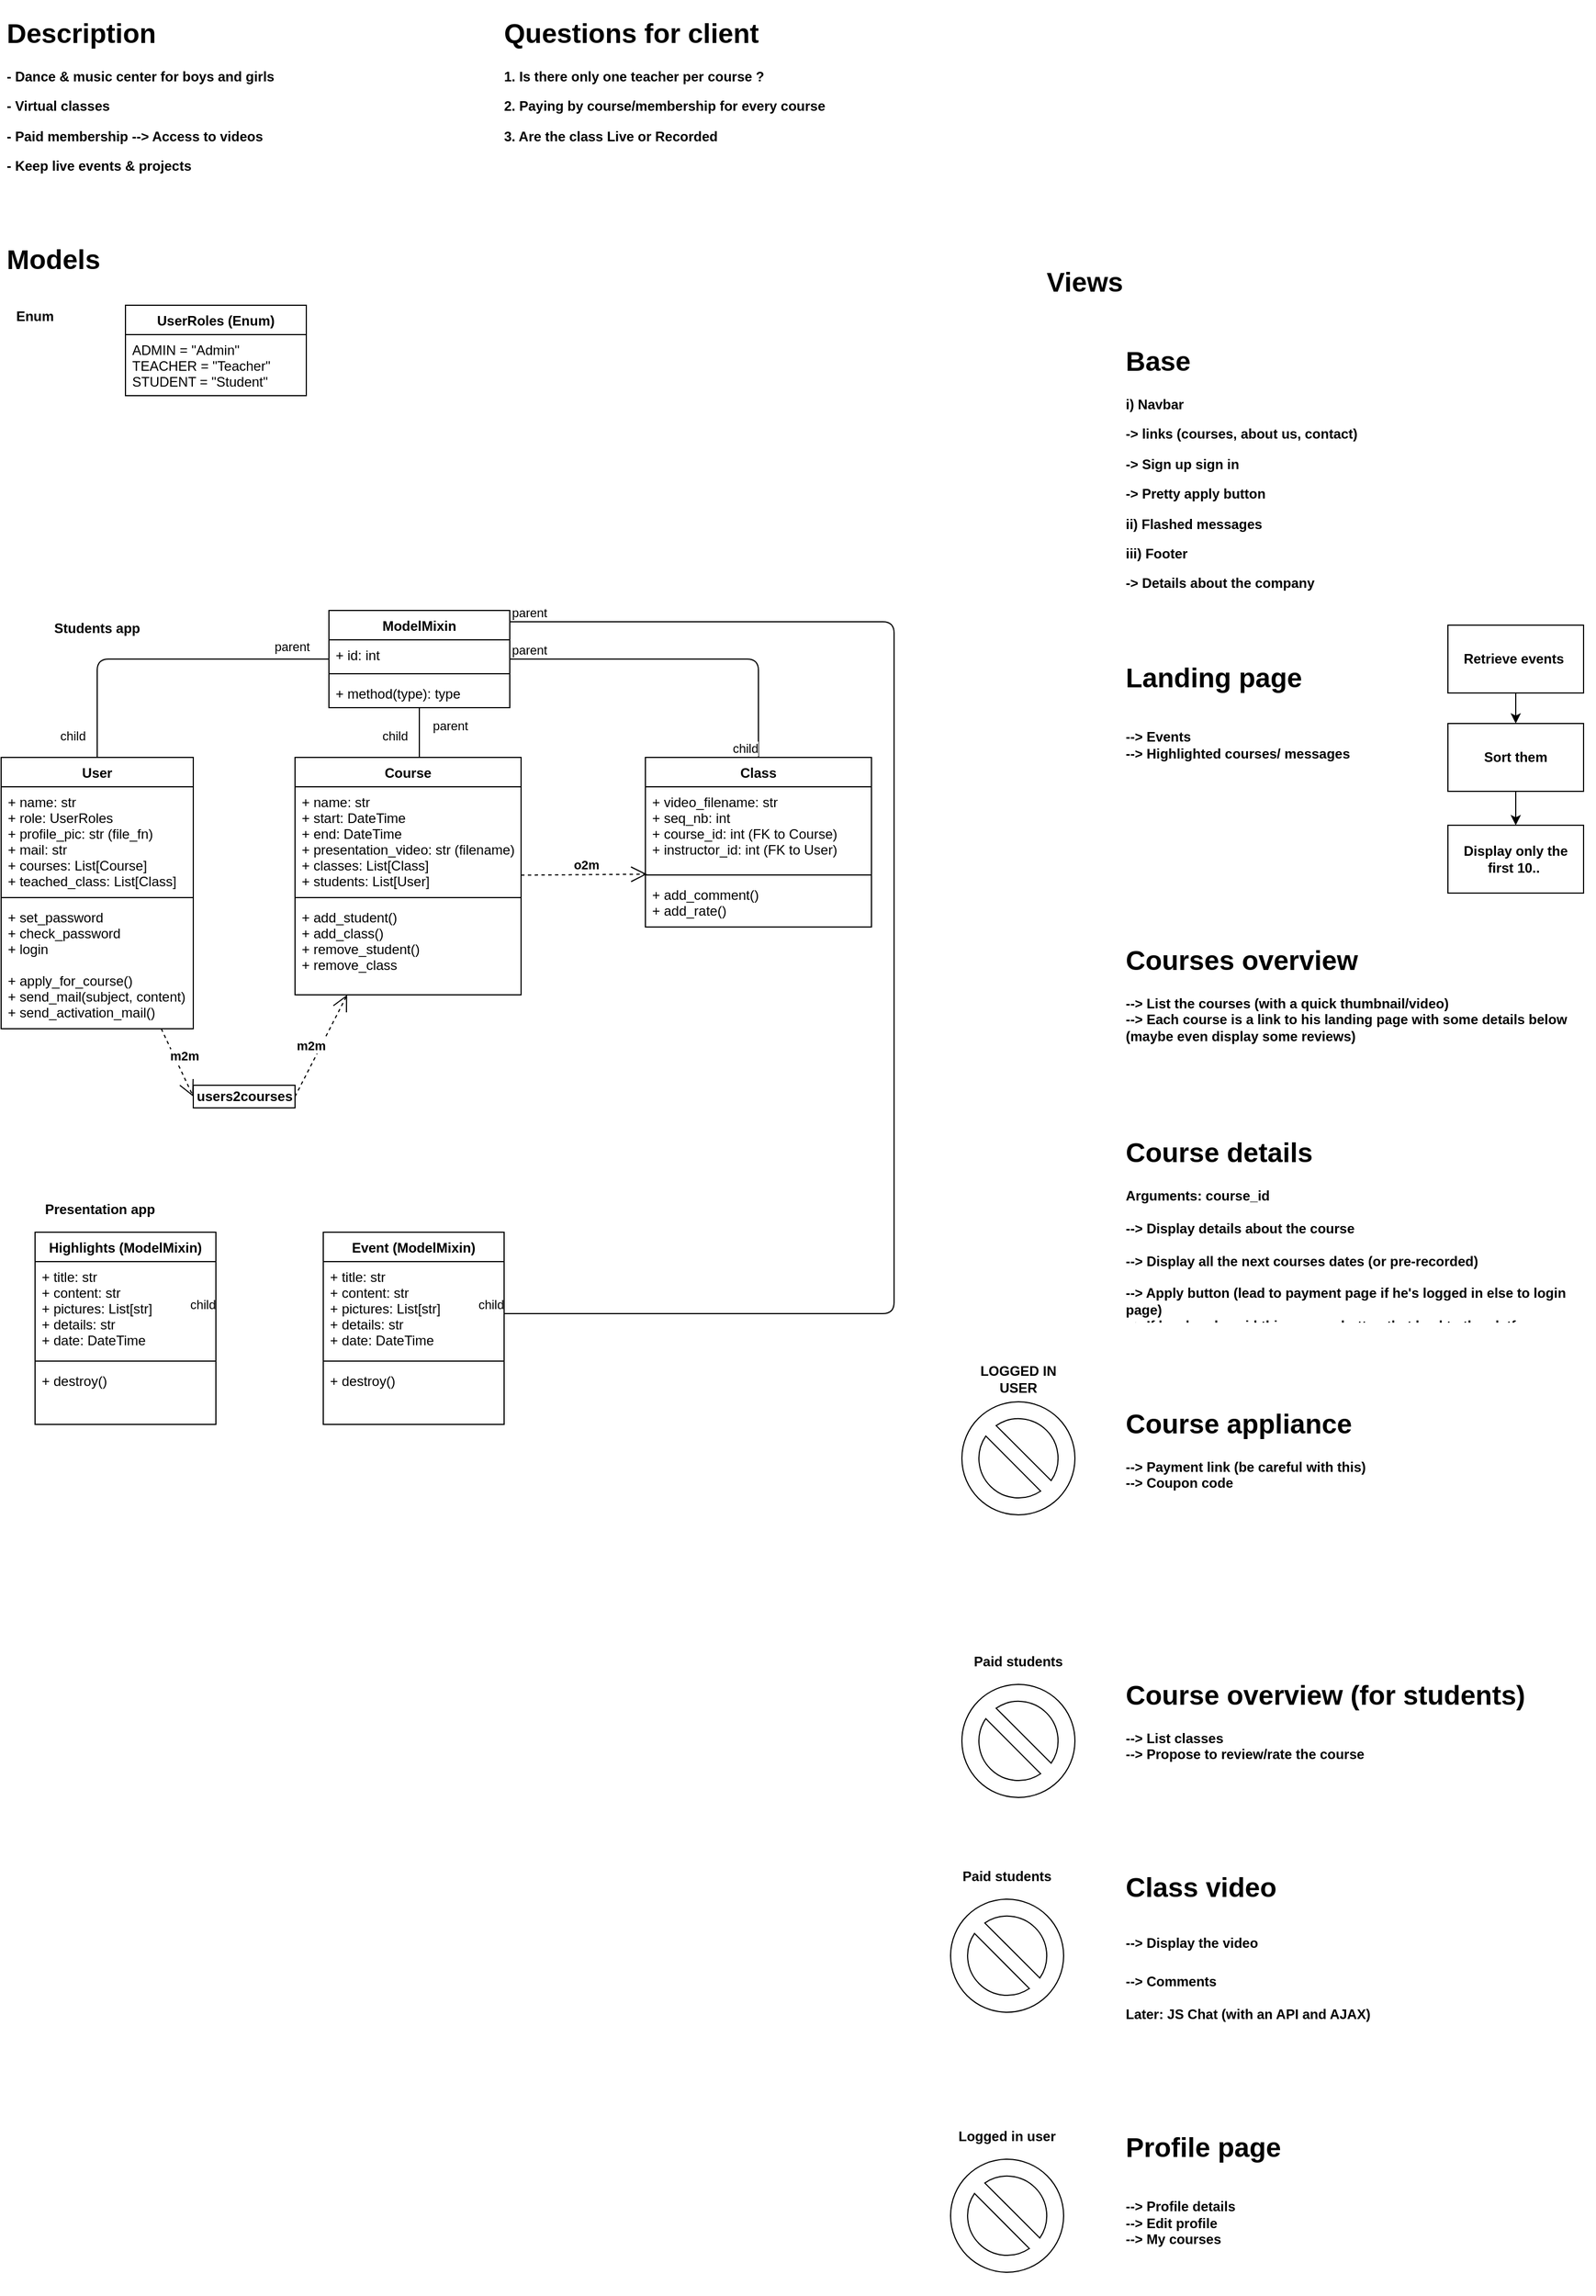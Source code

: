<mxfile version="13.6.2" type="github">
  <diagram id="jqMXH02cetuMHW4TLBpH" name="Page-1">
    <mxGraphModel dx="3437" dy="1388" grid="1" gridSize="10" guides="1" tooltips="1" connect="1" arrows="1" fold="1" page="1" pageScale="1" pageWidth="850" pageHeight="1100" math="0" shadow="0">
      <root>
        <mxCell id="0" />
        <mxCell id="1" parent="0" />
        <mxCell id="0vnqVVDZYgHV2xOUhFPe-1" value="&lt;h1&gt;Description&lt;/h1&gt;&lt;p&gt;- Dance &amp;amp; music center for boys and girls&lt;/p&gt;&lt;p&gt;- Virtual classes&lt;/p&gt;&lt;p&gt;- Paid membership --&amp;gt; Access to videos&lt;/p&gt;&lt;p&gt;- Keep live events &amp;amp; projects&lt;/p&gt;" style="text;html=1;strokeColor=none;fillColor=none;spacing=5;spacingTop=-20;whiteSpace=wrap;overflow=hidden;rounded=0;fontStyle=1" vertex="1" parent="1">
          <mxGeometry x="30" y="60" width="250" height="150" as="geometry" />
        </mxCell>
        <mxCell id="0vnqVVDZYgHV2xOUhFPe-2" value="&lt;h1&gt;Models&lt;/h1&gt;&lt;div&gt;&lt;br&gt;&lt;/div&gt;" style="text;html=1;strokeColor=none;fillColor=none;spacing=5;spacingTop=-20;whiteSpace=wrap;overflow=hidden;rounded=0;fontStyle=1" vertex="1" parent="1">
          <mxGeometry x="30" y="260" width="190" height="30" as="geometry" />
        </mxCell>
        <mxCell id="0vnqVVDZYgHV2xOUhFPe-3" value="" style="endArrow=none;html=1;edgeStyle=orthogonalEdgeStyle;fontStyle=1" edge="1" parent="1" source="0vnqVVDZYgHV2xOUhFPe-24" target="0vnqVVDZYgHV2xOUhFPe-20">
          <mxGeometry relative="1" as="geometry">
            <mxPoint x="130" y="640" as="sourcePoint" />
            <mxPoint x="290" y="640" as="targetPoint" />
          </mxGeometry>
        </mxCell>
        <mxCell id="0vnqVVDZYgHV2xOUhFPe-4" value="parent" style="edgeLabel;resizable=0;html=1;align=left;verticalAlign=bottom;" connectable="0" vertex="1" parent="0vnqVVDZYgHV2xOUhFPe-3">
          <mxGeometry x="-1" relative="1" as="geometry">
            <mxPoint x="-50" y="-2.97" as="offset" />
          </mxGeometry>
        </mxCell>
        <mxCell id="0vnqVVDZYgHV2xOUhFPe-5" value="child" style="edgeLabel;resizable=0;html=1;align=right;verticalAlign=bottom;" connectable="0" vertex="1" parent="0vnqVVDZYgHV2xOUhFPe-3">
          <mxGeometry x="1" relative="1" as="geometry">
            <mxPoint x="-10" y="-10.21" as="offset" />
          </mxGeometry>
        </mxCell>
        <mxCell id="0vnqVVDZYgHV2xOUhFPe-6" value="" style="endArrow=none;html=1;edgeStyle=orthogonalEdgeStyle;fontStyle=1" edge="1" parent="1" source="0vnqVVDZYgHV2xOUhFPe-24">
          <mxGeometry relative="1" as="geometry">
            <mxPoint x="520" y="690" as="sourcePoint" />
            <mxPoint x="400.0" y="720" as="targetPoint" />
          </mxGeometry>
        </mxCell>
        <mxCell id="0vnqVVDZYgHV2xOUhFPe-7" value="parent" style="edgeLabel;resizable=0;html=1;align=left;verticalAlign=bottom;" connectable="0" vertex="1" parent="0vnqVVDZYgHV2xOUhFPe-6">
          <mxGeometry x="-1" relative="1" as="geometry">
            <mxPoint x="10" y="24" as="offset" />
          </mxGeometry>
        </mxCell>
        <mxCell id="0vnqVVDZYgHV2xOUhFPe-8" value="child" style="edgeLabel;resizable=0;html=1;align=right;verticalAlign=bottom;" connectable="0" vertex="1" parent="0vnqVVDZYgHV2xOUhFPe-6">
          <mxGeometry x="1" relative="1" as="geometry">
            <mxPoint x="-10" y="-10.14" as="offset" />
          </mxGeometry>
        </mxCell>
        <mxCell id="0vnqVVDZYgHV2xOUhFPe-9" value="&amp;nbsp;o2m" style="endArrow=open;endSize=12;dashed=1;html=1;entryX=0.007;entryY=1.044;entryDx=0;entryDy=0;entryPerimeter=0;fontStyle=1" edge="1" parent="1" source="0vnqVVDZYgHV2xOUhFPe-55" target="0vnqVVDZYgHV2xOUhFPe-29">
          <mxGeometry x="0.001" y="9" width="160" relative="1" as="geometry">
            <mxPoint x="290" y="850" as="sourcePoint" />
            <mxPoint x="450" y="850" as="targetPoint" />
            <mxPoint as="offset" />
          </mxGeometry>
        </mxCell>
        <mxCell id="0vnqVVDZYgHV2xOUhFPe-10" value="m2m" style="endArrow=open;endSize=12;dashed=1;html=1;entryX=0;entryY=0.5;entryDx=0;entryDy=0;fontStyle=1" edge="1" parent="1" source="0vnqVVDZYgHV2xOUhFPe-20" target="0vnqVVDZYgHV2xOUhFPe-11">
          <mxGeometry x="-0.078" y="8" width="160" relative="1" as="geometry">
            <mxPoint x="160" y="950" as="sourcePoint" />
            <mxPoint x="320" y="950" as="targetPoint" />
            <mxPoint as="offset" />
          </mxGeometry>
        </mxCell>
        <mxCell id="0vnqVVDZYgHV2xOUhFPe-11" value="users2courses" style="html=1;fontStyle=1" vertex="1" parent="1">
          <mxGeometry x="200" y="1010" width="90" height="20" as="geometry" />
        </mxCell>
        <mxCell id="0vnqVVDZYgHV2xOUhFPe-12" value="m2m" style="endArrow=open;endSize=12;dashed=1;html=1;exitX=1;exitY=0.5;exitDx=0;exitDy=0;fontStyle=1" edge="1" parent="1" source="0vnqVVDZYgHV2xOUhFPe-11" target="0vnqVVDZYgHV2xOUhFPe-55">
          <mxGeometry x="-0.078" y="8" width="160" relative="1" as="geometry">
            <mxPoint x="200" y="809.69" as="sourcePoint" />
            <mxPoint x="220" y="812.862" as="targetPoint" />
            <mxPoint as="offset" />
          </mxGeometry>
        </mxCell>
        <mxCell id="0vnqVVDZYgHV2xOUhFPe-13" value="Students app" style="text;html=1;strokeColor=none;fillColor=none;align=center;verticalAlign=middle;whiteSpace=wrap;rounded=0;fontStyle=1" vertex="1" parent="1">
          <mxGeometry x="60" y="596" width="110" height="20" as="geometry" />
        </mxCell>
        <mxCell id="0vnqVVDZYgHV2xOUhFPe-14" value="UserRoles (Enum)" style="swimlane;fontStyle=1;align=center;verticalAlign=top;childLayout=stackLayout;horizontal=1;startSize=26;horizontalStack=0;resizeParent=1;resizeParentMax=0;resizeLast=0;collapsible=1;marginBottom=0;" vertex="1" parent="1">
          <mxGeometry x="140" y="320" width="160" height="80" as="geometry" />
        </mxCell>
        <mxCell id="0vnqVVDZYgHV2xOUhFPe-15" value="ADMIN = &quot;Admin&quot;&#xa;TEACHER = &quot;Teacher&quot;&#xa;STUDENT = &quot;Student&quot;" style="text;strokeColor=none;fillColor=none;align=left;verticalAlign=top;spacingLeft=4;spacingRight=4;overflow=hidden;rotatable=0;points=[[0,0.5],[1,0.5]];portConstraint=eastwest;" vertex="1" parent="0vnqVVDZYgHV2xOUhFPe-14">
          <mxGeometry y="26" width="160" height="54" as="geometry" />
        </mxCell>
        <mxCell id="0vnqVVDZYgHV2xOUhFPe-16" value="Presentation app" style="text;html=1;strokeColor=none;fillColor=none;align=center;verticalAlign=middle;whiteSpace=wrap;rounded=0;fontStyle=1" vertex="1" parent="1">
          <mxGeometry x="50" y="1110" width="135" height="20" as="geometry" />
        </mxCell>
        <mxCell id="0vnqVVDZYgHV2xOUhFPe-17" value="" style="endArrow=none;html=1;edgeStyle=orthogonalEdgeStyle;fontStyle=1" edge="1" parent="1" source="0vnqVVDZYgHV2xOUhFPe-24" target="0vnqVVDZYgHV2xOUhFPe-28">
          <mxGeometry relative="1" as="geometry">
            <mxPoint x="550" y="630" as="sourcePoint" />
            <mxPoint x="710" y="630" as="targetPoint" />
          </mxGeometry>
        </mxCell>
        <mxCell id="0vnqVVDZYgHV2xOUhFPe-18" value="parent" style="edgeLabel;resizable=0;html=1;align=left;verticalAlign=bottom;" connectable="0" vertex="1" parent="0vnqVVDZYgHV2xOUhFPe-17">
          <mxGeometry x="-1" relative="1" as="geometry" />
        </mxCell>
        <mxCell id="0vnqVVDZYgHV2xOUhFPe-19" value="child" style="edgeLabel;resizable=0;html=1;align=right;verticalAlign=bottom;" connectable="0" vertex="1" parent="0vnqVVDZYgHV2xOUhFPe-17">
          <mxGeometry x="1" relative="1" as="geometry" />
        </mxCell>
        <mxCell id="0vnqVVDZYgHV2xOUhFPe-20" value="User" style="swimlane;fontStyle=1;align=center;verticalAlign=top;childLayout=stackLayout;horizontal=1;startSize=26;horizontalStack=0;resizeParent=1;resizeParentMax=0;resizeLast=0;collapsible=1;marginBottom=0;" vertex="1" parent="1">
          <mxGeometry x="30" y="720" width="170" height="240" as="geometry" />
        </mxCell>
        <mxCell id="0vnqVVDZYgHV2xOUhFPe-21" value="+ name: str&#xa;+ role: UserRoles&#xa;+ profile_pic: str (file_fn)&#xa;+ mail: str&#xa;+ courses: List[Course]&#xa;+ teached_class: List[Class]" style="text;strokeColor=none;fillColor=none;align=left;verticalAlign=top;spacingLeft=4;spacingRight=4;overflow=hidden;rotatable=0;points=[[0,0.5],[1,0.5]];portConstraint=eastwest;" vertex="1" parent="0vnqVVDZYgHV2xOUhFPe-20">
          <mxGeometry y="26" width="170" height="94" as="geometry" />
        </mxCell>
        <mxCell id="0vnqVVDZYgHV2xOUhFPe-22" value="" style="line;strokeWidth=1;fillColor=none;align=left;verticalAlign=middle;spacingTop=-1;spacingLeft=3;spacingRight=3;rotatable=0;labelPosition=right;points=[];portConstraint=eastwest;" vertex="1" parent="0vnqVVDZYgHV2xOUhFPe-20">
          <mxGeometry y="120" width="170" height="8" as="geometry" />
        </mxCell>
        <mxCell id="0vnqVVDZYgHV2xOUhFPe-23" value="+ set_password&#xa;+ check_password&#xa;+ login&#xa;&#xa;+ apply_for_course()&#xa;+ send_mail(subject, content)&#xa;+ send_activation_mail()&#xa;" style="text;strokeColor=none;fillColor=none;align=left;verticalAlign=top;spacingLeft=4;spacingRight=4;overflow=hidden;rotatable=0;points=[[0,0.5],[1,0.5]];portConstraint=eastwest;" vertex="1" parent="0vnqVVDZYgHV2xOUhFPe-20">
          <mxGeometry y="128" width="170" height="112" as="geometry" />
        </mxCell>
        <mxCell id="0vnqVVDZYgHV2xOUhFPe-24" value="ModelMixin" style="swimlane;fontStyle=1;align=center;verticalAlign=top;childLayout=stackLayout;horizontal=1;startSize=26;horizontalStack=0;resizeParent=1;resizeParentMax=0;resizeLast=0;collapsible=1;marginBottom=0;" vertex="1" parent="1">
          <mxGeometry x="320" y="590" width="160" height="86" as="geometry" />
        </mxCell>
        <mxCell id="0vnqVVDZYgHV2xOUhFPe-25" value="+ id: int" style="text;strokeColor=none;fillColor=none;align=left;verticalAlign=top;spacingLeft=4;spacingRight=4;overflow=hidden;rotatable=0;points=[[0,0.5],[1,0.5]];portConstraint=eastwest;" vertex="1" parent="0vnqVVDZYgHV2xOUhFPe-24">
          <mxGeometry y="26" width="160" height="26" as="geometry" />
        </mxCell>
        <mxCell id="0vnqVVDZYgHV2xOUhFPe-26" value="" style="line;strokeWidth=1;fillColor=none;align=left;verticalAlign=middle;spacingTop=-1;spacingLeft=3;spacingRight=3;rotatable=0;labelPosition=right;points=[];portConstraint=eastwest;" vertex="1" parent="0vnqVVDZYgHV2xOUhFPe-24">
          <mxGeometry y="52" width="160" height="8" as="geometry" />
        </mxCell>
        <mxCell id="0vnqVVDZYgHV2xOUhFPe-27" value="+ method(type): type" style="text;strokeColor=none;fillColor=none;align=left;verticalAlign=top;spacingLeft=4;spacingRight=4;overflow=hidden;rotatable=0;points=[[0,0.5],[1,0.5]];portConstraint=eastwest;" vertex="1" parent="0vnqVVDZYgHV2xOUhFPe-24">
          <mxGeometry y="60" width="160" height="26" as="geometry" />
        </mxCell>
        <mxCell id="0vnqVVDZYgHV2xOUhFPe-28" value="Class" style="swimlane;fontStyle=1;align=center;verticalAlign=top;childLayout=stackLayout;horizontal=1;startSize=26;horizontalStack=0;resizeParent=1;resizeParentMax=0;resizeLast=0;collapsible=1;marginBottom=0;" vertex="1" parent="1">
          <mxGeometry x="600" y="720" width="200" height="150" as="geometry" />
        </mxCell>
        <mxCell id="0vnqVVDZYgHV2xOUhFPe-29" value="+ video_filename: str&#xa;+ seq_nb: int&#xa;+ course_id: int (FK to Course)&#xa;+ instructor_id: int (FK to User)" style="text;strokeColor=none;fillColor=none;align=left;verticalAlign=top;spacingLeft=4;spacingRight=4;overflow=hidden;rotatable=0;points=[[0,0.5],[1,0.5]];portConstraint=eastwest;" vertex="1" parent="0vnqVVDZYgHV2xOUhFPe-28">
          <mxGeometry y="26" width="200" height="74" as="geometry" />
        </mxCell>
        <mxCell id="0vnqVVDZYgHV2xOUhFPe-30" value="" style="line;strokeWidth=1;fillColor=none;align=left;verticalAlign=middle;spacingTop=-1;spacingLeft=3;spacingRight=3;rotatable=0;labelPosition=right;points=[];portConstraint=eastwest;" vertex="1" parent="0vnqVVDZYgHV2xOUhFPe-28">
          <mxGeometry y="100" width="200" height="8" as="geometry" />
        </mxCell>
        <mxCell id="0vnqVVDZYgHV2xOUhFPe-31" value="+ add_comment()&#xa;+ add_rate()" style="text;strokeColor=none;fillColor=none;align=left;verticalAlign=top;spacingLeft=4;spacingRight=4;overflow=hidden;rotatable=0;points=[[0,0.5],[1,0.5]];portConstraint=eastwest;" vertex="1" parent="0vnqVVDZYgHV2xOUhFPe-28">
          <mxGeometry y="108" width="200" height="42" as="geometry" />
        </mxCell>
        <mxCell id="0vnqVVDZYgHV2xOUhFPe-32" value="Enum" style="text;html=1;strokeColor=none;fillColor=none;align=center;verticalAlign=middle;whiteSpace=wrap;rounded=0;fontStyle=1" vertex="1" parent="1">
          <mxGeometry x="40" y="320" width="40" height="20" as="geometry" />
        </mxCell>
        <mxCell id="0vnqVVDZYgHV2xOUhFPe-33" value="&lt;h1&gt;Questions for client&lt;/h1&gt;&lt;p&gt;1. Is there only one teacher per course ?&lt;/p&gt;&lt;p&gt;2. Paying by course/membership for every course&amp;nbsp;&lt;/p&gt;&lt;p&gt;3. Are the class Live or Recorded&lt;/p&gt;" style="text;html=1;strokeColor=none;fillColor=none;spacing=5;spacingTop=-20;whiteSpace=wrap;overflow=hidden;rounded=0;fontStyle=1" vertex="1" parent="1">
          <mxGeometry x="470" y="60" width="350" height="190" as="geometry" />
        </mxCell>
        <mxCell id="0vnqVVDZYgHV2xOUhFPe-34" value="" style="endArrow=none;html=1;edgeStyle=orthogonalEdgeStyle;fontStyle=1" edge="1" parent="1" source="0vnqVVDZYgHV2xOUhFPe-24" target="0vnqVVDZYgHV2xOUhFPe-38">
          <mxGeometry relative="1" as="geometry">
            <mxPoint x="500" y="530" as="sourcePoint" />
            <mxPoint x="660" y="530" as="targetPoint" />
            <Array as="points">
              <mxPoint x="820" y="600" />
              <mxPoint x="820" y="1212" />
            </Array>
          </mxGeometry>
        </mxCell>
        <mxCell id="0vnqVVDZYgHV2xOUhFPe-35" value="parent" style="edgeLabel;resizable=0;html=1;align=left;verticalAlign=bottom;" connectable="0" vertex="1" parent="0vnqVVDZYgHV2xOUhFPe-34">
          <mxGeometry x="-1" relative="1" as="geometry" />
        </mxCell>
        <mxCell id="0vnqVVDZYgHV2xOUhFPe-36" value="child" style="edgeLabel;resizable=0;html=1;align=right;verticalAlign=bottom;" connectable="0" vertex="1" parent="0vnqVVDZYgHV2xOUhFPe-34">
          <mxGeometry x="1" relative="1" as="geometry" />
        </mxCell>
        <mxCell id="0vnqVVDZYgHV2xOUhFPe-37" value="child" style="edgeLabel;resizable=0;html=1;align=right;verticalAlign=bottom;" connectable="0" vertex="1" parent="0vnqVVDZYgHV2xOUhFPe-34">
          <mxGeometry x="1" relative="1" as="geometry">
            <mxPoint x="-255" as="offset" />
          </mxGeometry>
        </mxCell>
        <mxCell id="0vnqVVDZYgHV2xOUhFPe-38" value="Event (ModelMixin)&#xa;" style="swimlane;fontStyle=1;align=center;verticalAlign=top;childLayout=stackLayout;horizontal=1;startSize=26;horizontalStack=0;resizeParent=1;resizeParentMax=0;resizeLast=0;collapsible=1;marginBottom=0;" vertex="1" parent="1">
          <mxGeometry x="315" y="1140" width="160" height="170" as="geometry" />
        </mxCell>
        <mxCell id="0vnqVVDZYgHV2xOUhFPe-39" value="+ title: str&#xa;+ content: str &#xa;+ pictures: List[str]&#xa;+ details: str&#xa;+ date: DateTime&#xa;" style="text;strokeColor=none;fillColor=none;align=left;verticalAlign=top;spacingLeft=4;spacingRight=4;overflow=hidden;rotatable=0;points=[[0,0.5],[1,0.5]];portConstraint=eastwest;" vertex="1" parent="0vnqVVDZYgHV2xOUhFPe-38">
          <mxGeometry y="26" width="160" height="84" as="geometry" />
        </mxCell>
        <mxCell id="0vnqVVDZYgHV2xOUhFPe-40" value="" style="line;strokeWidth=1;fillColor=none;align=left;verticalAlign=middle;spacingTop=-1;spacingLeft=3;spacingRight=3;rotatable=0;labelPosition=right;points=[];portConstraint=eastwest;" vertex="1" parent="0vnqVVDZYgHV2xOUhFPe-38">
          <mxGeometry y="110" width="160" height="8" as="geometry" />
        </mxCell>
        <mxCell id="0vnqVVDZYgHV2xOUhFPe-41" value="+ destroy()&#xa;" style="text;strokeColor=none;fillColor=none;align=left;verticalAlign=top;spacingLeft=4;spacingRight=4;overflow=hidden;rotatable=0;points=[[0,0.5],[1,0.5]];portConstraint=eastwest;" vertex="1" parent="0vnqVVDZYgHV2xOUhFPe-38">
          <mxGeometry y="118" width="160" height="52" as="geometry" />
        </mxCell>
        <mxCell id="0vnqVVDZYgHV2xOUhFPe-42" value="&lt;h1&gt;Views&lt;/h1&gt;&lt;div&gt;&lt;br&gt;&lt;/div&gt;" style="text;html=1;strokeColor=none;fillColor=none;spacing=5;spacingTop=-20;whiteSpace=wrap;overflow=hidden;rounded=0;fontStyle=1" vertex="1" parent="1">
          <mxGeometry x="950" y="280" width="190" height="30" as="geometry" />
        </mxCell>
        <mxCell id="0vnqVVDZYgHV2xOUhFPe-43" value="&lt;h1&gt;Base&lt;/h1&gt;&lt;p&gt;i) Navbar&lt;/p&gt;&lt;p&gt;-&amp;gt; links (courses, about us, contact)&lt;/p&gt;&lt;p&gt;-&amp;gt; Sign up sign in&lt;/p&gt;&lt;p&gt;-&amp;gt; Pretty apply button&lt;/p&gt;&lt;p&gt;ii) Flashed messages&lt;/p&gt;&lt;p&gt;iii) Footer&lt;/p&gt;&lt;p&gt;-&amp;gt; Details about the company&lt;/p&gt;" style="text;html=1;strokeColor=none;fillColor=none;spacing=5;spacingTop=-20;whiteSpace=wrap;overflow=hidden;rounded=0;fontStyle=1" vertex="1" parent="1">
          <mxGeometry x="1020" y="350" width="420" height="230" as="geometry" />
        </mxCell>
        <mxCell id="0vnqVVDZYgHV2xOUhFPe-44" value="&lt;h1&gt;Landing page&lt;/h1&gt;&lt;div&gt;&lt;br&gt;&lt;/div&gt;&lt;div&gt;--&amp;gt; Events&lt;/div&gt;&lt;div&gt;--&amp;gt; Highlighted courses/ messages&lt;/div&gt;" style="text;html=1;strokeColor=none;fillColor=none;spacing=5;spacingTop=-20;whiteSpace=wrap;overflow=hidden;rounded=0;fontStyle=1" vertex="1" parent="1">
          <mxGeometry x="1020" y="630" width="420" height="100" as="geometry" />
        </mxCell>
        <mxCell id="0vnqVVDZYgHV2xOUhFPe-45" value="Highlights (ModelMixin)&#xa;" style="swimlane;fontStyle=1;align=center;verticalAlign=top;childLayout=stackLayout;horizontal=1;startSize=26;horizontalStack=0;resizeParent=1;resizeParentMax=0;resizeLast=0;collapsible=1;marginBottom=0;" vertex="1" parent="1">
          <mxGeometry x="60" y="1140" width="160" height="170" as="geometry" />
        </mxCell>
        <mxCell id="0vnqVVDZYgHV2xOUhFPe-46" value="+ title: str&#xa;+ content: str &#xa;+ pictures: List[str]&#xa;+ details: str&#xa;+ date: DateTime&#xa;" style="text;strokeColor=none;fillColor=none;align=left;verticalAlign=top;spacingLeft=4;spacingRight=4;overflow=hidden;rotatable=0;points=[[0,0.5],[1,0.5]];portConstraint=eastwest;" vertex="1" parent="0vnqVVDZYgHV2xOUhFPe-45">
          <mxGeometry y="26" width="160" height="84" as="geometry" />
        </mxCell>
        <mxCell id="0vnqVVDZYgHV2xOUhFPe-47" value="" style="line;strokeWidth=1;fillColor=none;align=left;verticalAlign=middle;spacingTop=-1;spacingLeft=3;spacingRight=3;rotatable=0;labelPosition=right;points=[];portConstraint=eastwest;" vertex="1" parent="0vnqVVDZYgHV2xOUhFPe-45">
          <mxGeometry y="110" width="160" height="8" as="geometry" />
        </mxCell>
        <mxCell id="0vnqVVDZYgHV2xOUhFPe-48" value="+ destroy()&#xa;" style="text;strokeColor=none;fillColor=none;align=left;verticalAlign=top;spacingLeft=4;spacingRight=4;overflow=hidden;rotatable=0;points=[[0,0.5],[1,0.5]];portConstraint=eastwest;" vertex="1" parent="0vnqVVDZYgHV2xOUhFPe-45">
          <mxGeometry y="118" width="160" height="52" as="geometry" />
        </mxCell>
        <mxCell id="0vnqVVDZYgHV2xOUhFPe-49" value="" style="edgeStyle=orthogonalEdgeStyle;rounded=0;orthogonalLoop=1;jettySize=auto;html=1;fontStyle=1" edge="1" parent="1" source="0vnqVVDZYgHV2xOUhFPe-50" target="0vnqVVDZYgHV2xOUhFPe-52">
          <mxGeometry relative="1" as="geometry" />
        </mxCell>
        <mxCell id="0vnqVVDZYgHV2xOUhFPe-50" value="Retrieve events&amp;nbsp;" style="rounded=0;whiteSpace=wrap;html=1;fontStyle=1" vertex="1" parent="1">
          <mxGeometry x="1310" y="603" width="120" height="60" as="geometry" />
        </mxCell>
        <mxCell id="0vnqVVDZYgHV2xOUhFPe-51" value="" style="edgeStyle=orthogonalEdgeStyle;rounded=0;orthogonalLoop=1;jettySize=auto;html=1;fontStyle=1" edge="1" parent="1" source="0vnqVVDZYgHV2xOUhFPe-52" target="0vnqVVDZYgHV2xOUhFPe-53">
          <mxGeometry relative="1" as="geometry" />
        </mxCell>
        <mxCell id="0vnqVVDZYgHV2xOUhFPe-52" value="Sort them" style="whiteSpace=wrap;html=1;rounded=0;fontStyle=1" vertex="1" parent="1">
          <mxGeometry x="1310" y="690" width="120" height="60" as="geometry" />
        </mxCell>
        <mxCell id="0vnqVVDZYgHV2xOUhFPe-53" value="Display only the first 10..&amp;nbsp;" style="whiteSpace=wrap;html=1;rounded=0;fontStyle=1" vertex="1" parent="1">
          <mxGeometry x="1310" y="780" width="120" height="60" as="geometry" />
        </mxCell>
        <mxCell id="0vnqVVDZYgHV2xOUhFPe-54" value="&lt;h1&gt;Courses overview&amp;nbsp;&lt;/h1&gt;&lt;div&gt;--&amp;gt; List the courses (with a quick thumbnail/video)&lt;/div&gt;&lt;div&gt;--&amp;gt; Each course is a link to his landing page with some details below (maybe even display some reviews)&lt;/div&gt;" style="text;html=1;strokeColor=none;fillColor=none;spacing=5;spacingTop=-20;whiteSpace=wrap;overflow=hidden;rounded=0;fontStyle=1" vertex="1" parent="1">
          <mxGeometry x="1020" y="880" width="420" height="120" as="geometry" />
        </mxCell>
        <mxCell id="0vnqVVDZYgHV2xOUhFPe-55" value="Course" style="swimlane;fontStyle=1;align=center;verticalAlign=top;childLayout=stackLayout;horizontal=1;startSize=26;horizontalStack=0;resizeParent=1;resizeParentMax=0;resizeLast=0;collapsible=1;marginBottom=0;" vertex="1" parent="1">
          <mxGeometry x="290" y="720" width="200" height="210" as="geometry" />
        </mxCell>
        <mxCell id="0vnqVVDZYgHV2xOUhFPe-56" value="+ name: str&#xa;+ start: DateTime&#xa;+ end: DateTime&#xa;+ presentation_video: str (filename)&#xa;+ classes: List[Class]&#xa;+ students: List[User]" style="text;strokeColor=none;fillColor=none;align=left;verticalAlign=top;spacingLeft=4;spacingRight=4;overflow=hidden;rotatable=0;points=[[0,0.5],[1,0.5]];portConstraint=eastwest;" vertex="1" parent="0vnqVVDZYgHV2xOUhFPe-55">
          <mxGeometry y="26" width="200" height="94" as="geometry" />
        </mxCell>
        <mxCell id="0vnqVVDZYgHV2xOUhFPe-57" value="" style="line;strokeWidth=1;fillColor=none;align=left;verticalAlign=middle;spacingTop=-1;spacingLeft=3;spacingRight=3;rotatable=0;labelPosition=right;points=[];portConstraint=eastwest;" vertex="1" parent="0vnqVVDZYgHV2xOUhFPe-55">
          <mxGeometry y="120" width="200" height="8" as="geometry" />
        </mxCell>
        <mxCell id="0vnqVVDZYgHV2xOUhFPe-58" value="+ add_student()&#xa;+ add_class()&#xa;+ remove_student()&#xa;+ remove_class" style="text;strokeColor=none;fillColor=none;align=left;verticalAlign=top;spacingLeft=4;spacingRight=4;overflow=hidden;rotatable=0;points=[[0,0.5],[1,0.5]];portConstraint=eastwest;" vertex="1" parent="0vnqVVDZYgHV2xOUhFPe-55">
          <mxGeometry y="128" width="200" height="82" as="geometry" />
        </mxCell>
        <mxCell id="0vnqVVDZYgHV2xOUhFPe-59" value="&lt;h1&gt;Course details&amp;nbsp;&lt;/h1&gt;&lt;div&gt;Arguments: course_id&lt;/div&gt;&lt;div&gt;&lt;br&gt;&lt;/div&gt;&lt;div&gt;--&amp;gt; Display details about the course&lt;/div&gt;&lt;div&gt;&lt;br&gt;&lt;/div&gt;&lt;div&gt;--&amp;gt; Display all the next courses dates (or pre-recorded)&lt;/div&gt;&lt;div&gt;&lt;br&gt;&lt;/div&gt;&lt;div&gt;--&amp;gt; Apply button (lead to payment page if he&#39;s logged in else to login page)&lt;/div&gt;&lt;div&gt;--&amp;gt; If he already paid this course, button that lead to the platform&lt;/div&gt;" style="text;html=1;strokeColor=none;fillColor=none;spacing=5;spacingTop=-20;whiteSpace=wrap;overflow=hidden;rounded=0;fontStyle=1" vertex="1" parent="1">
          <mxGeometry x="1020" y="1050" width="420" height="170" as="geometry" />
        </mxCell>
        <mxCell id="0vnqVVDZYgHV2xOUhFPe-60" value="&lt;h1&gt;Course appliance&amp;nbsp;&lt;/h1&gt;&lt;div&gt;--&amp;gt; Payment link (be careful with this)&lt;/div&gt;&lt;div&gt;--&amp;gt; Coupon code&lt;/div&gt;" style="text;html=1;strokeColor=none;fillColor=none;spacing=5;spacingTop=-20;whiteSpace=wrap;overflow=hidden;rounded=0;fontStyle=1" vertex="1" parent="1">
          <mxGeometry x="1020" y="1290" width="420" height="90" as="geometry" />
        </mxCell>
        <mxCell id="0vnqVVDZYgHV2xOUhFPe-61" value="" style="verticalLabelPosition=bottom;verticalAlign=top;html=1;shape=mxgraph.basic.no_symbol;fontStyle=1" vertex="1" parent="1">
          <mxGeometry x="880" y="1290" width="100" height="100" as="geometry" />
        </mxCell>
        <mxCell id="0vnqVVDZYgHV2xOUhFPe-62" value="LOGGED IN USER" style="text;html=1;strokeColor=none;fillColor=none;align=center;verticalAlign=middle;whiteSpace=wrap;rounded=0;fontStyle=1" vertex="1" parent="1">
          <mxGeometry x="880" y="1260" width="100" height="20" as="geometry" />
        </mxCell>
        <mxCell id="0vnqVVDZYgHV2xOUhFPe-63" value="&lt;h1&gt;Course overview (for students)&lt;/h1&gt;&lt;div&gt;--&amp;gt; List classes&lt;/div&gt;&lt;div&gt;--&amp;gt; Propose to review/rate the course&lt;/div&gt;" style="text;html=1;strokeColor=none;fillColor=none;spacing=5;spacingTop=-20;whiteSpace=wrap;overflow=hidden;rounded=0;fontStyle=1" vertex="1" parent="1">
          <mxGeometry x="1020" y="1530" width="420" height="90" as="geometry" />
        </mxCell>
        <mxCell id="0vnqVVDZYgHV2xOUhFPe-64" value="" style="verticalLabelPosition=bottom;verticalAlign=top;html=1;shape=mxgraph.basic.no_symbol;fontStyle=1" vertex="1" parent="1">
          <mxGeometry x="880" y="1540" width="100" height="100" as="geometry" />
        </mxCell>
        <mxCell id="0vnqVVDZYgHV2xOUhFPe-65" value="Paid students" style="text;html=1;strokeColor=none;fillColor=none;align=center;verticalAlign=middle;whiteSpace=wrap;rounded=0;fontStyle=1" vertex="1" parent="1">
          <mxGeometry x="880" y="1510" width="100" height="20" as="geometry" />
        </mxCell>
        <mxCell id="0vnqVVDZYgHV2xOUhFPe-66" value="&lt;h1&gt;&lt;span&gt;Class video&lt;/span&gt;&lt;/h1&gt;&lt;h1&gt;&lt;span style=&quot;font-size: 12px;&quot;&gt;--&amp;gt; Display the video&lt;/span&gt;&lt;br&gt;&lt;/h1&gt;&lt;div&gt;&lt;span style=&quot;font-size: 12px;&quot;&gt;--&amp;gt; Comments&lt;/span&gt;&lt;/div&gt;&lt;div&gt;&lt;span style=&quot;font-size: 12px;&quot;&gt;&lt;br&gt;&lt;/span&gt;&lt;/div&gt;&lt;div&gt;&lt;span style=&quot;font-size: 12px;&quot;&gt;Later: JS Chat (with an API and AJAX)&amp;nbsp;&lt;/span&gt;&lt;/div&gt;" style="text;html=1;strokeColor=none;fillColor=none;spacing=5;spacingTop=-20;whiteSpace=wrap;overflow=hidden;rounded=0;fontStyle=1" vertex="1" parent="1">
          <mxGeometry x="1020" y="1700" width="420" height="150" as="geometry" />
        </mxCell>
        <mxCell id="0vnqVVDZYgHV2xOUhFPe-67" value="" style="verticalLabelPosition=bottom;verticalAlign=top;html=1;shape=mxgraph.basic.no_symbol;fontStyle=1" vertex="1" parent="1">
          <mxGeometry x="870" y="1730" width="100" height="100" as="geometry" />
        </mxCell>
        <mxCell id="0vnqVVDZYgHV2xOUhFPe-68" value="Paid students" style="text;html=1;strokeColor=none;fillColor=none;align=center;verticalAlign=middle;whiteSpace=wrap;rounded=0;fontStyle=1" vertex="1" parent="1">
          <mxGeometry x="870" y="1700" width="100" height="20" as="geometry" />
        </mxCell>
        <mxCell id="0vnqVVDZYgHV2xOUhFPe-69" value="&lt;h1&gt;Profile page&lt;/h1&gt;&lt;div&gt;&lt;br&gt;&lt;/div&gt;&lt;div&gt;--&amp;gt; Profile details&lt;/div&gt;&lt;div&gt;--&amp;gt; Edit profile&lt;/div&gt;&lt;div&gt;--&amp;gt; My courses&lt;/div&gt;" style="text;html=1;strokeColor=none;fillColor=none;spacing=5;spacingTop=-20;whiteSpace=wrap;overflow=hidden;rounded=0;fontStyle=1" vertex="1" parent="1">
          <mxGeometry x="1020" y="1930" width="420" height="150" as="geometry" />
        </mxCell>
        <mxCell id="0vnqVVDZYgHV2xOUhFPe-70" value="" style="verticalLabelPosition=bottom;verticalAlign=top;html=1;shape=mxgraph.basic.no_symbol;fontStyle=1" vertex="1" parent="1">
          <mxGeometry x="870" y="1960" width="100" height="100" as="geometry" />
        </mxCell>
        <mxCell id="0vnqVVDZYgHV2xOUhFPe-71" value="Logged in user" style="text;html=1;strokeColor=none;fillColor=none;align=center;verticalAlign=middle;whiteSpace=wrap;rounded=0;fontStyle=1" vertex="1" parent="1">
          <mxGeometry x="870" y="1930" width="100" height="20" as="geometry" />
        </mxCell>
      </root>
    </mxGraphModel>
  </diagram>
</mxfile>
